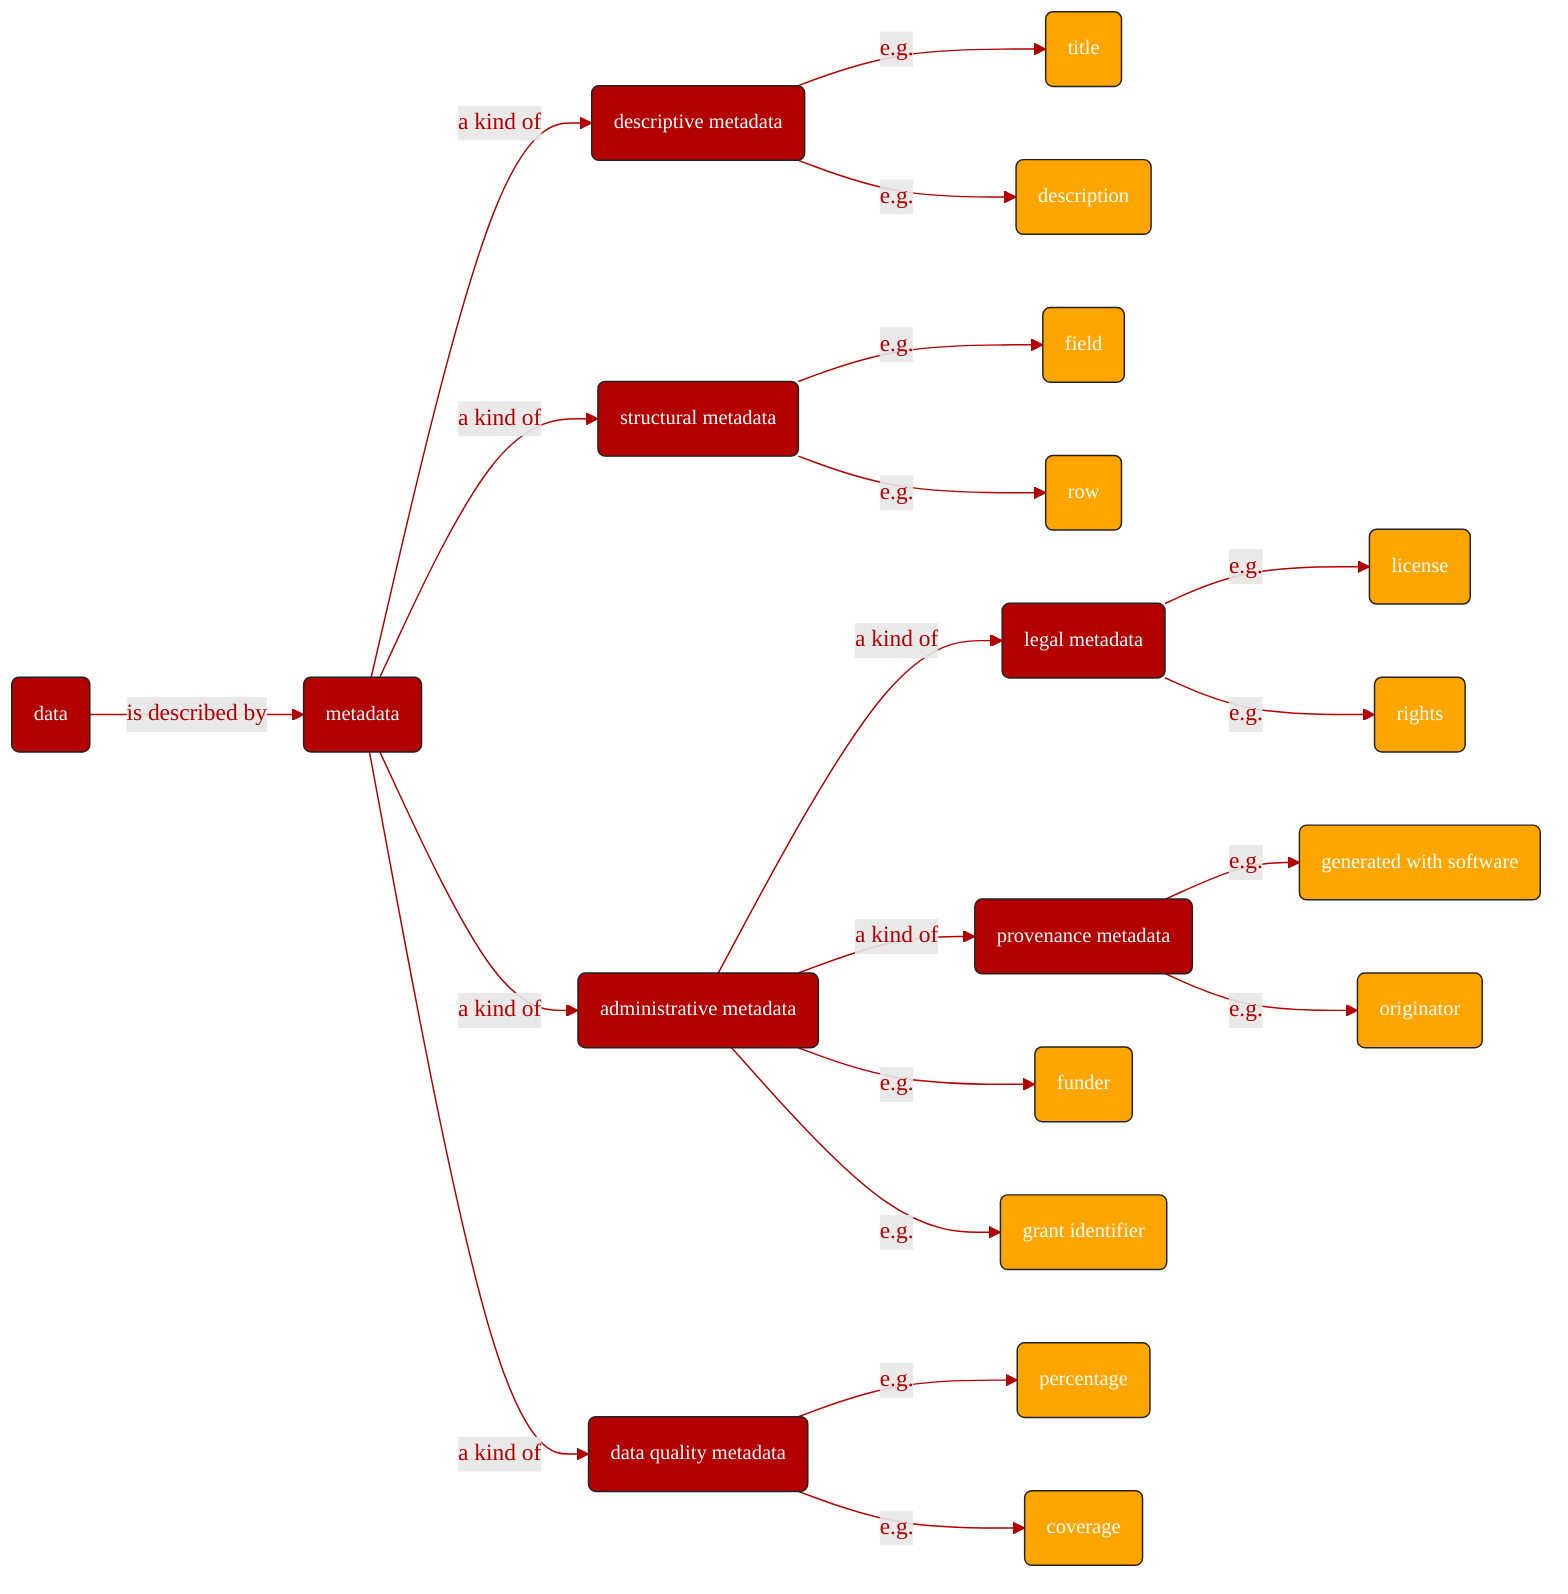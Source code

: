 graph LR
    H(data):::box --> |is described by|A(metadata):::box
    A --> |a kind of|B(descriptive metadata):::box
    A -->|a kind of|C(structural metadata):::box
    A -->|a kind of|D(administrative metadata):::box
    D -->|a kind of|E(legal metadata):::box
    D -->|a kind of|F(provenance metadata):::box
    A -->|a kind of|G(data quality metadata):::box

    B -->|e.g.|B1(title):::box1
    B -->|e.g.|B2(description):::box1

    C -->|e.g.|C1(field):::box1
    C -->|e.g.|C2(row):::box1

    D -->|e.g.|D1(funder):::box1
    D -->|e.g.|D2(grant identifier):::box1

    E -->|e.g.|E1(license):::box1
    E -->|e.g.|E2(rights):::box1

    F -->|e.g.|F1(generated with software):::box1
    F -->|e.g.|F2(originator):::box1

    G -->|e.g.|G1(percentage):::box1
    G -->|e.g.|G2(coverage):::box1

classDef box font-family:avenir,font-size:14px,fill:#B30000,stroke:#222,color:#fff,stroke-width:1px
classDef box1 font-family:avenir,font-size:14px,fill:orange,stroke:#222,color:#fff,stroke-width:1px
linkStyle 0,1,2,3,4,5,6,7,8,9,10,11,12,13,14,15,16,17,18 stroke:#B30000,stroke-width:1px,color:#B30000,font-family:avenir;